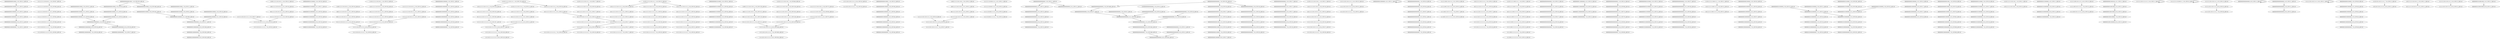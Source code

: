 digraph G {
    "000000000100000000_6-24_COV:12_LEN:18" -> "000000001000000000_7-25_COV:11_LEN:18";
    "111111111101010111_3-20_COV:68_LEN:18" -> "111111111010101111_4-21_COV:63_LEN:18";
    "000000000100000000_6-24_COV:29_LEN:18" -> "000000001000000000_7-25_COV:26_LEN:18";
    "001111111011011111_4-22_COV:15_LEN:18" -> "011111110110111111_5-23_COV:16_LEN:18";
    "000000000101000000_3-21_COV:17_LEN:18" -> "000000001010000000_4-22_COV:20_LEN:18";
    "111111111101101111_3-21_COV:12_LEN:18" -> "111111111011011111_4-22_COV:13_LEN:18";
    "000000001000000000_5-23_COV:24_LEN:18" -> "000000010000000000_6-24_COV:26_LEN:18";
    "110111111110111111_2-20_COV:13_LEN:18" -> "101111111101111111_3-21_COV:12_LEN:18";
    "000000010100000000_5-23_COV:20_LEN:18" -> "000000101000000000_6-24_COV:19_LEN:18";
    "000000000100000000_6-24_COV:28_LEN:18" -> "000000001000000000_7-25_COV:27_LEN:18";
    "000000000000010000_2-20_COV:21_LEN:18" -> "000000000000100000_3-21_COV:21_LEN:18";
    "111011111110111111_1-19_COV:12_LEN:18" -> "110111111101111111_2-20_COV:12_LEN:18";
    "111011111111011111_1-19_COV:13_LEN:18" -> "110111111110111111_2-20_COV:25_LEN:18";
    "101111111101111111_3-21_COV:17_LEN:18" -> "011111111011111111_4-22_COV:14_LEN:18";
    "011111110111111111_4-22_COV:12_LEN:18" -> "111111101111111111_6-23_COV:217_LEN:18";
    "000000000001010000_2-20_COV:41_LEN:18" -> "000000000010100000_3-21_COV:40_LEN:18";
    "111111111011101111_4-21_COV:75_LEN:18" -> "111111110111011111_5-22_COV:223_LEN:18";
    "111111011101111111_6-24_COV:16_LEN:18" -> "111110111011111111_7-25_COV:16_LEN:18";
    "000000001010000000_4-22_COV:20_LEN:18" -> "000000010100000000_5-23_COV:20_LEN:18";
    "101111111101101111_3-21_COV:20_LEN:18" -> "011111111011011111_4-22_COV:19_LEN:18";
    "000000001000000000_6-24_COV:46_LEN:18" -> "000000010000000000_7-25_COV:46_LEN:18";
    "000000000000100000_2-20_COV:31_LEN:18" -> "000000000001000000_4-21_COV:484_LEN:18";
    "111011111111011111_1-19_COV:13_LEN:18" -> "110111111110111111_2-20_COV:20_LEN:18";
    "000000101000000000_6-24_COV:19_LEN:18" -> "000001010000000000_7-25_COV:18_LEN:18";
    "111111110111011111_5-23_COV:18_LEN:18" -> "111111101110111111_6-24_COV:34_LEN:18";
    "111111101001111111_6-24_COV:13_LEN:18" -> "111111010011111111_7-25_COV:14_LEN:18";
    "000000000000000000_2-20_COV:11_LEN:18" -> "000000000000000000_3-21_COV:12_LEN:18";
    "000000000000000000_2-20_COV:37_LEN:18" -> "000000000000000000_4-21_COV:526_LEN:18";
    "000000000100000000_6-23_COV:536_LEN:18" -> "000000001000000000_7-24_COV:550_LEN:18";
    "000000000000000000_3-21_COV:17_LEN:18" -> "000000000000000000_4-22_COV:17_LEN:18";
    "000000000000000010_3-20_COV:17_LEN:18" -> "000000000000000100_4-21_COV:18_LEN:18";
    "111111011101111111_6-24_COV:27_LEN:18" -> "111110111011111111_7-25_COV:28_LEN:18";
    "000000000100000000_4-22_COV:24_LEN:18" -> "000000001000000000_5-23_COV:24_LEN:18";
    "111111101110111111_5-23_COV:13_LEN:18" -> "111111011101111111_6-24_COV:21_LEN:18";
    "000000000010000000_4-22_COV:11_LEN:18" -> "000000000010000000_4-22_COV:11_LEN:18";
    "000000000010000000_5-23_COV:26_LEN:18" -> "000000000100000000_6-24_COV:28_LEN:18";
    "000000000000000000_4-22_COV:41_LEN:18" -> "000000000000000000_5-23_COV:45_LEN:18";
    "111111001110111111_6-23_COV:15_LEN:18" -> "111110011101111111_7-24_COV:17_LEN:18";
    "111111011111111111_6-24_COV:16_LEN:18" -> "111110111111111111_7-25_COV:16_LEN:18";
    "011111110011111111_4-21_COV:15_LEN:18" -> "111111100111111111_5-22_COV:13_LEN:18";
    "000000000000000000_6-24_COV:18_LEN:18" -> "000000000000000000_7-25_COV:16_LEN:18";
    "000000011000000000_6-24_COV:14_LEN:18" -> "000000110000000000_7-25_COV:12_LEN:18";
    "111111101111111111_6-24_COV:19_LEN:18" -> "111111011111111111_7-25_COV:18_LEN:18";
    "111111110111111111_5-22_COV:197_LEN:18" -> "111111101111111111_6-23_COV:217_LEN:18";
    "000000000000000000_3-20_COV:477_LEN:18" -> "000000000000000000_4-21_COV:526_LEN:18";
    "011111111011111111_4-22_COV:14_LEN:18" -> "111111110111111111_5-23_COV:17_LEN:18";
    "000000000000000000_6-23_COV:564_LEN:18" -> "000000000000000000_7-24_COV:568_LEN:18";
    "110111111110111111_2-20_COV:20_LEN:18" -> "101111111101111111_3-21_COV:18_LEN:18";
    "000000000000000000_5-23_COV:83_LEN:18" -> "000000000000000000_6-24_COV:87_LEN:18";
    "110111111110111011_2-19_COV:158_LEN:18" -> "101111111101110111_3-20_COV:162_LEN:18";
    "000000010100000000_6-24_COV:13_LEN:18" -> "000000101000000000_7-25_COV:13_LEN:18";
    "000000000000000000_5-23_COV:35_LEN:18" -> "000000000000000000_6-24_COV:35_LEN:18";
    "110111111110011111_2-19_COV:12_LEN:18" -> "101111111100111111_3-20_COV:12_LEN:18";
    "000000000100000000_5-23_COV:27_LEN:18" -> "000000001000000000_6-24_COV:29_LEN:18";
    "111111010101111111_7-24_COV:69_LEN:18" -> "111110101011111111_8-25_COV:63_LEN:18";
    "000000000000000000_2-20_COV:69_LEN:18" -> "000000000000000000_3-21_COV:74_LEN:18";
    "000000000010100000_2-20_COV:13_LEN:18" -> "000000000101000000_3-21_COV:13_LEN:18";
    "000000000001000000_3-22_COV:13_LEN:18" -> "000000000010000000_4-23_COV:17_LEN:18";
    "111111111010011111_4-22_COV:11_LEN:18" -> "111111110100111111_5-23_COV:12_LEN:18";
    "111111110101011111_5-22_COV:64_LEN:18" -> "111111101010111111_6-23_COV:66_LEN:18";
    "000000000000000000_5-23_COV:45_LEN:18" -> "000000000000000000_6-24_COV:45_LEN:18";
    "000000001010000000_5-23_COV:46_LEN:18" -> "000000010100000000_6-24_COV:45_LEN:18";
    "000000000000100000_3-20_COV:452_LEN:18" -> "000000000001000000_4-21_COV:484_LEN:18";
    "000000000000000100_4-21_COV:18_LEN:18" -> "000000000000001000_5-22_COV:19_LEN:18";
    "000000000100000000_6-24_COV:99_LEN:18" -> "000000001000000000_7-25_COV:96_LEN:18";
    "000000000000100000_2-20_COV:36_LEN:18" -> "000000000001000000_3-21_COV:35_LEN:18";
    "111111101111111111_6-23_COV:217_LEN:18" -> "111111011111111111_7-24_COV:226_LEN:18";
    "111111101111111111_6-24_COV:21_LEN:18" -> "111111011111111111_7-25_COV:20_LEN:18";
    "101111111011111111_3-21_COV:12_LEN:18" -> "011111110111111111_4-22_COV:12_LEN:18";
    "111011111111011111_1-19_COV:17_LEN:18" -> "110111111110111111_2-20_COV:18_LEN:18";
    "000000000000000000_4-22_COV:16_LEN:18" -> "000000000000000000_5-23_COV:17_LEN:18";
    "011111111011011111_4-22_COV:19_LEN:18" -> "111111110110111111_5-23_COV:32_LEN:18";
    "000000000001000000_3-21_COV:35_LEN:18" -> "000000000010000000_4-22_COV:40_LEN:18";
    "000000000000000000_4-22_COV:20_LEN:18" -> "000000000000000000_5-23_COV:21_LEN:18";
    "000000101000000000_7-24_COV:326_LEN:18" -> "000001010000000000_8-25_COV:322_LEN:18";
    "011111111011111111_4-22_COV:25_LEN:18" -> "111111110111111111_5-23_COV:28_LEN:18";
    "000000000000000000_4-22_COV:79_LEN:18" -> "000000000000000000_5-23_COV:83_LEN:18";
    "000000000000000000_3-21_COV:29_LEN:18" -> "000000000000000000_4-22_COV:34_LEN:18";
    "000000010100000000_6-24_COV:19_LEN:18" -> "000000101000000000_7-25_COV:18_LEN:18";
    "000000000000010000_6-23_COV:19_LEN:18" -> "000000000000100000_7-24_COV:20_LEN:18";
    "101111111101111111_3-21_COV:12_LEN:18" -> "011111111011111111_4-22_COV:12_LEN:18";
    "110111111101111111_2-20_COV:12_LEN:18" -> "101111111011111111_3-21_COV:12_LEN:18";
    "000000000000000000_4-21_COV:526_LEN:18" -> "000000000000000000_5-22_COV:555_LEN:18";
    "001111111011011111_4-22_COV:20_LEN:18" -> "011111110110111111_5-23_COV:20_LEN:18";
    "000000000001000000_4-22_COV:82_LEN:18" -> "000000000010000000_5-23_COV:94_LEN:18";
    "000000000000000000_6-24_COV:35_LEN:18" -> "000000000000000000_7-25_COV:35_LEN:18";
    "000000000001010000_2-20_COV:16_LEN:18" -> "000000000010100000_3-21_COV:17_LEN:18";
    "000000000000001000_1-19_COV:28_LEN:18" -> "000000000000010000_2-20_COV:76_LEN:18";
    "111011111111011101_1-19_COV:11_LEN:18" -> "110111111110111011_2-20_COV:15_LEN:18";
    "000000001010000000_5-23_COV:12_LEN:18" -> "000000010100000000_6-24_COV:12_LEN:18";
    "000000000001000000_4-22_COV:26_LEN:18" -> "000000000010000000_5-23_COV:26_LEN:18";
    "000000101000000000_6-24_COV:16_LEN:18" -> "000001010000000000_7-25_COV:16_LEN:18";
    "000000000010100000_3-20_COV:286_LEN:18" -> "000000000101000000_4-21_COV:313_LEN:18";
    "110111111110111111_2-20_COV:16_LEN:18" -> "101111111101111111_3-21_COV:13_LEN:18";
    "000000000000000000_6-24_COV:23_LEN:18" -> "000000000000000000_7-25_COV:20_LEN:18";
    "000000010100000000_6-24_COV:12_LEN:18" -> "000000101000000000_7-25_COV:12_LEN:18";
    "111111100110111111_6-23_COV:15_LEN:18" -> "111111001101111111_7-24_COV:15_LEN:18";
    "000000000000000000_2-20_COV:12_LEN:18" -> "000000000000000000_3-21_COV:13_LEN:18";
    "111111110110111111_5-23_COV:17_LEN:18" -> "111111101101111111_6-24_COV:33_LEN:18";
    "000000000000000000_3-21_COV:18_LEN:18" -> "000000000000000000_4-22_COV:20_LEN:18";
    "111111011101111111_7-24_COV:360_LEN:18" -> "111110111011111111_8-25_COV:354_LEN:18";
    "011111110111011111_5-22_COV:121_LEN:18" -> "111111101110111111_6-23_COV:349_LEN:18";
    "000000000001000000_2-20_COV:21_LEN:18" -> "000000000010000000_3-21_COV:23_LEN:18";
    "110111111110110111_2-20_COV:26_LEN:18" -> "101111111101101111_3-21_COV:20_LEN:18";
    "011111110110111111_5-23_COV:16_LEN:18" -> "111111101101111111_6-24_COV:33_LEN:18";
    "000000000000000000_5-23_COV:11_LEN:18" -> "000000000000000000_6-24_COV:12_LEN:18";
    "000000000000100000_3-21_COV:21_LEN:18" -> "000000000001000000_4-22_COV:26_LEN:18";
    "101111111101111111_3-20_COV:223_LEN:18" -> "011111111011111111_4-21_COV:203_LEN:18";
    "000000000010100000_2-20_COV:25_LEN:18" -> "000000000101000000_4-21_COV:313_LEN:18";
    "000000000010000000_5-23_COV:12_LEN:18" -> "000000000100000000_6-24_COV:12_LEN:18";
    "110111111100111111_2-19_COV:14_LEN:18" -> "101111111001111111_3-20_COV:15_LEN:18";
    "111111101111111111_5-23_COV:16_LEN:18" -> "111111011111111111_6-24_COV:16_LEN:18";
    "101111111011111111_3-21_COV:16_LEN:18" -> "011111110111111111_4-22_COV:17_LEN:18";
    "000000000000100000_3-21_COV:19_LEN:18" -> "000000000001000000_4-22_COV:24_LEN:18";
    "000000000001000000_4-22_COV:12_LEN:18" -> "000000000010000000_5-23_COV:12_LEN:18";
    "000000000001000100_4-21_COV:11_LEN:18" -> "000000000010001000_5-22_COV:11_LEN:18";
    "000000000000000000_1-19_COV:14_LEN:18" -> "000000000000000000_2-20_COV:69_LEN:18";
    "111111110111111111_5-24_COV:11_LEN:18" -> "111111110111111111_5-24_COV:11_LEN:18";
    "111011111111011111_1-19_COV:13_LEN:18" -> "110111111110111111_2-20_COV:13_LEN:18";
    "000000000000000000_6-24_COV:12_LEN:18" -> "000000000000000000_8-25_COV:550_LEN:18";
    "111111111101110111_3-20_COV:83_LEN:18" -> "111111111011101111_4-21_COV:75_LEN:18";
    "000000000000000000_6-24_COV:45_LEN:18" -> "000000000000000000_7-25_COV:45_LEN:18";
    "000000000000000000_2-20_COV:18_LEN:18" -> "000000000000000000_3-21_COV:19_LEN:18";
    "111111111110100111_2-20_COV:13_LEN:18" -> "111111111110100111_2-20_COV:13_LEN:18";
    "111111101110111111_6-24_COV:25_LEN:18" -> "111111011101111111_7-25_COV:28_LEN:18";
    "110011111110110111_2-20_COV:12_LEN:18" -> "100111111101101111_3-21_COV:16_LEN:18";
    "111011111111011011_1-19_COV:13_LEN:18" -> "110111111110110111_2-20_COV:26_LEN:18";
    "111111011111111111_7-24_COV:226_LEN:18" -> "111110111111111111_8-25_COV:219_LEN:18";
    "111111110111011111_5-23_COV:15_LEN:18" -> "111111101110111111_6-24_COV:25_LEN:18";
    "000000000000010000_2-20_COV:12_LEN:18" -> "000000000000100000_3-21_COV:12_LEN:18";
    "000000000010100000_2-20_COV:18_LEN:18" -> "000000000101000000_3-21_COV:17_LEN:18";
    "000000000000000000_6-25_COV:11_LEN:18" -> "000000000000000000_6-25_COV:11_LEN:18";
    "110111111101111111_2-20_COV:15_LEN:18" -> "101111111011111111_3-21_COV:16_LEN:18";
    "000000000000000000_2-20_COV:16_LEN:18" -> "000000000000000000_3-21_COV:18_LEN:18";
    "000000000001000000_3-21_COV:19_LEN:18" -> "000000000010000000_5-22_COV:517_LEN:18";
    "011111111011101111_4-21_COV:148_LEN:18" -> "111111110111011111_5-22_COV:223_LEN:18";
    "111111110100111111_5-23_COV:12_LEN:18" -> "111111101001111111_6-24_COV:13_LEN:18";
    "000000000010001000_5-22_COV:11_LEN:18" -> "000000000100010000_6-23_COV:12_LEN:18";
    "000000000000000000_5-24_COV:11_LEN:18" -> "000000000000000000_6-25_COV:12_LEN:18";
    "101111111001111111_3-20_COV:15_LEN:18" -> "011111110011111111_4-21_COV:15_LEN:18";
    "110111111101110111_2-20_COV:16_LEN:18" -> "101111111011101111_3-21_COV:14_LEN:18";
    "000000000000100000_3-21_COV:76_LEN:18" -> "000000000001000000_4-22_COV:82_LEN:18";
    "000000000000000000_2-20_COV:17_LEN:18" -> "000000000000000000_3-21_COV:17_LEN:18";
    "000000010100000000_6-24_COV:45_LEN:18" -> "000000101000000000_7-25_COV:46_LEN:18";
    "000000000100000000_5-23_COV:41_LEN:18" -> "000000001000000000_6-24_COV:46_LEN:18";
    "111110011101111111_7-24_COV:17_LEN:18" -> "111100111011111111_8-25_COV:16_LEN:18";
    "000000000000000000_4-23_COV:11_LEN:18" -> "000000000000000000_5-24_COV:11_LEN:18";
    "111111101110111111_6-25_COV:11_LEN:18" -> "111111101110111111_6-25_COV:11_LEN:18";
    "000000000010100000_3-21_COV:17_LEN:18" -> "000000000101000000_4-22_COV:18_LEN:18";
    "000000000000000000_5-23_COV:19_LEN:18" -> "000000000000000000_6-24_COV:20_LEN:18";
    "000000000000000000_3-21_COV:37_LEN:18" -> "000000000000000000_4-22_COV:41_LEN:18";
    "000000000000000000_2-20_COV:11_LEN:18" -> "000000000000000000_3-21_COV:11_LEN:18";
    "101111111011101111_3-21_COV:14_LEN:18" -> "011111110111011111_4-22_COV:14_LEN:18";
    "000000000000100000_7-24_COV:20_LEN:18" -> "000000000001000000_8-25_COV:17_LEN:18";
    "000000000000000000_6-24_COV:87_LEN:18" -> "000000000000000000_7-25_COV:90_LEN:18";
    "000000001010000000_5-23_COV:18_LEN:18" -> "000000010100000000_6-24_COV:19_LEN:18";
    "000000000000000000_3-21_COV:19_LEN:18" -> "000000000000000000_5-22_COV:555_LEN:18";
    "101111111101111111_3-21_COV:13_LEN:18" -> "011111111011111111_4-22_COV:14_LEN:18";
    "010000000000000000_2-19_COV:15_LEN:18" -> "100000000000000000_3-20_COV:16_LEN:18";
    "000000000000100000_3-21_COV:12_LEN:18" -> "000000000001000000_4-22_COV:12_LEN:18";
    "011111111011111111_4-21_COV:203_LEN:18" -> "111111110111111111_5-22_COV:197_LEN:18";
    "111111110111111111_5-23_COV:17_LEN:18" -> "111111101111111111_6-24_COV:19_LEN:18";
    "111011111111011111_1-18_COV:176_LEN:18" -> "110111111110111111_2-20_COV:16_LEN:18";
    "111011111111011111_1-18_COV:176_LEN:18" -> "110111111110111111_2-19_COV:218_LEN:18";
    "000000000101000000_4-22_COV:44_LEN:18" -> "000000001010000000_5-23_COV:46_LEN:18";
    "100111111101101111_3-21_COV:19_LEN:18" -> "001111111011011111_4-22_COV:20_LEN:18";
    "110111111110111111_2-20_COV:25_LEN:18" -> "101111111101111111_3-21_COV:25_LEN:18";
    "000000000000000000_2-20_COV:27_LEN:18" -> "000000000000000000_3-21_COV:29_LEN:18";
    "000000000000000001_2-19_COV:16_LEN:18" -> "000000000000000010_3-20_COV:17_LEN:18";
    "000000000000000000_4-22_COV:17_LEN:18" -> "000000000000000000_5-23_COV:19_LEN:18";
    "000000000000010000_2-20_COV:20_LEN:18" -> "000000000000100000_3-21_COV:19_LEN:18";
    "000000000101000000_4-22_COV:14_LEN:18" -> "000000001010000000_5-23_COV:13_LEN:18";
    "000000000000000000_3-21_COV:13_LEN:18" -> "000000000000000000_4-22_COV:16_LEN:18";
    "000000001000000000_6-24_COV:42_LEN:18" -> "000000010000000000_7-25_COV:40_LEN:18";
    "011111110111011111_5-23_COV:11_LEN:18" -> "111111101110111111_6-24_COV:34_LEN:18";
    "100000000000000000_3-20_COV:16_LEN:18" -> "000000000000000000_4-21_COV:526_LEN:18";
    "000000000100000000_5-23_COV:42_LEN:18" -> "000000001000000000_6-24_COV:42_LEN:18";
    "000000000101000000_4-22_COV:18_LEN:18" -> "000000001010000000_5-23_COV:18_LEN:18";
    "110011111110110111_2-20_COV:19_LEN:18" -> "100111111101101111_3-21_COV:19_LEN:18";
    "000000000010000000_5-23_COV:26_LEN:18" -> "000000000100000000_6-24_COV:29_LEN:18";
    "100111111101101111_3-21_COV:16_LEN:18" -> "001111111011011111_4-22_COV:15_LEN:18";
    "000000000000010000_2-19_COV:446_LEN:18" -> "000000000000100000_3-20_COV:452_LEN:18";
    "011111111011111111_4-22_COV:12_LEN:18" -> "111111110111111111_5-23_COV:17_LEN:18";
    "011111110111111111_4-22_COV:17_LEN:18" -> "111111101111111111_5-23_COV:16_LEN:18";
    "000000000000000000_5-23_COV:17_LEN:18" -> "000000000000000000_6-24_COV:18_LEN:18";
    "111111100111011111_5-22_COV:14_LEN:18" -> "111111001110111111_6-23_COV:15_LEN:18";
    "111111110111111111_5-23_COV:28_LEN:18" -> "111111101111111111_6-24_COV:32_LEN:18";
    "000000001000000000_7-24_COV:550_LEN:18" -> "000000010000000000_8-25_COV:529_LEN:18";
    "111111101111111111_6-24_COV:17_LEN:18" -> "111111011111111111_7-25_COV:17_LEN:18";
    "111111101111111111_6-24_COV:19_LEN:18" -> "111111011111111111_7-25_COV:19_LEN:18";
    "000000001000100000_7-24_COV:13_LEN:18" -> "000000010001000000_8-25_COV:12_LEN:18";
    "111111101101111111_6-24_COV:53_LEN:18" -> "111111011011111111_7-25_COV:53_LEN:18";
    "110111111110111111_2-19_COV:218_LEN:18" -> "101111111101111111_3-20_COV:223_LEN:18";
    "111111111110111011_2-19_COV:73_LEN:18" -> "111111111101110111_3-20_COV:83_LEN:18";
    "111111001101111111_7-24_COV:15_LEN:18" -> "111110011011111111_8-25_COV:14_LEN:18";
    "111111101110111111_6-23_COV:349_LEN:18" -> "111111011101111111_7-24_COV:360_LEN:18";
    "000000010100000000_6-23_COV:323_LEN:18" -> "000000101000000000_7-24_COV:326_LEN:18";
    "111011111110111011_1-19_COV:11_LEN:18" -> "110111111101110111_2-20_COV:16_LEN:18";
    "011111111011111111_4-22_COV:18_LEN:18" -> "111111110111111111_5-23_COV:20_LEN:18";
    "111011111110011111_1-18_COV:11_LEN:18" -> "110111111100111111_2-19_COV:14_LEN:18";
    "111111110110111111_5-23_COV:32_LEN:18" -> "111111101101111111_6-24_COV:53_LEN:18";
    "111111111110101011_2-19_COV:67_LEN:18" -> "111111111101010111_3-20_COV:68_LEN:18";
    "000000000001010000_2-19_COV:282_LEN:18" -> "000000000010100000_3-20_COV:286_LEN:18";
    "000000000000000000_3-21_COV:12_LEN:18" -> "000000000000000000_4-22_COV:13_LEN:18";
    "111111101110111111_6-24_COV:34_LEN:18" -> "111111011101111111_7-25_COV:37_LEN:18";
    "000000000000000000_2-20_COV:34_LEN:18" -> "000000000000000000_3-21_COV:37_LEN:18";
    "000000000001000000_3-21_COV:40_LEN:18" -> "000000000010000000_4-22_COV:42_LEN:18";
    "110111111110111111_2-20_COV:18_LEN:18" -> "101111111101111111_3-21_COV:17_LEN:18";
    "000000010000000000_6-24_COV:26_LEN:18" -> "000000100000000000_7-25_COV:26_LEN:18";
    "111111001111111111_6-23_COV:13_LEN:18" -> "111110011111111111_7-24_COV:14_LEN:18";
    "000000000010100000_3-21_COV:13_LEN:18" -> "000000000101000000_4-22_COV:14_LEN:18";
    "111111101010111111_6-23_COV:66_LEN:18" -> "111111010101111111_7-24_COV:69_LEN:18";
    "000000000101000000_4-22_COV:11_LEN:18" -> "000000001010000000_5-23_COV:12_LEN:18";
    "111011011101111111_7-24_COV:12_LEN:18" -> "110110111011111111_8-25_COV:11_LEN:18";
    "000000000000000000_4-22_COV:34_LEN:18" -> "000000000000000000_5-23_COV:35_LEN:18";
    "000000000000000000_3-21_COV:74_LEN:18" -> "000000000000000000_4-22_COV:79_LEN:18";
    "101111111101111111_3-21_COV:18_LEN:18" -> "011111111011111111_4-22_COV:18_LEN:18";
    "000000000000000000_5-23_COV:13_LEN:18" -> "000000000000000000_6-24_COV:14_LEN:18";
    "000000000010000000_5-23_COV:94_LEN:18" -> "000000000100000000_6-24_COV:99_LEN:18";
    "100111111101110111_3-20_COV:131_LEN:18" -> "001111111011101111_4-21_COV:118_LEN:18";
    "111111110111011111_5-22_COV:223_LEN:18" -> "111111101110111111_6-23_COV:349_LEN:18";
    "000000000010000000_3-21_COV:23_LEN:18" -> "000000000100000000_4-22_COV:24_LEN:18";
    "111111100111111111_5-22_COV:13_LEN:18" -> "111111001111111111_6-23_COV:13_LEN:18";
    "110111111110110111_2-20_COV:11_LEN:18" -> "101111111101101111_3-21_COV:11_LEN:18";
    "000000000000010000_1-19_COV:11_LEN:18" -> "000000000000100000_2-20_COV:31_LEN:18";
    "000000000000100000_2-20_COV:18_LEN:18" -> "000000000001000000_3-21_COV:19_LEN:18";
    "111111101101111111_6-24_COV:33_LEN:18" -> "111111011011111111_7-25_COV:32_LEN:18";
    "111111011101111111_6-24_COV:21_LEN:18" -> "111110111011111111_7-25_COV:21_LEN:18";
    "000000000100010000_6-23_COV:12_LEN:18" -> "000000001000100000_7-24_COV:13_LEN:18";
    "000000000000001000_1-18_COV:220_LEN:18" -> "000000000000010000_2-20_COV:20_LEN:18";
    "000000000000001000_1-18_COV:220_LEN:18" -> "000000000000010000_2-19_COV:446_LEN:18";
    "000000001010000000_5-23_COV:13_LEN:18" -> "000000010100000000_6-24_COV:13_LEN:18";
    "110011111110111011_2-19_COV:128_LEN:18" -> "100111111101110111_3-20_COV:131_LEN:18";
    "000000000000100000_2-20_COV:40_LEN:18" -> "000000000001000000_3-21_COV:40_LEN:18";
    "000000010100000000_5-23_COV:16_LEN:18" -> "000000101000000000_6-24_COV:16_LEN:18";
    "000000000000010000_2-20_COV:76_LEN:18" -> "000000000000100000_3-21_COV:76_LEN:18";
    "000000000101000000_3-21_COV:13_LEN:18" -> "000000001010000000_4-22_COV:16_LEN:18";
    "111111110111011111_5-24_COV:12_LEN:18" -> "111111101110111111_6-25_COV:21_LEN:18";
    "000000000000000000_4-22_COV:13_LEN:18" -> "000000000000000000_5-23_COV:13_LEN:18";
    "111111110111111111_5-23_COV:17_LEN:18" -> "111111101111111111_6-24_COV:17_LEN:18";
    "111111110111111111_5-23_COV:20_LEN:18" -> "111111101111111111_6-24_COV:21_LEN:18";
    "000000000000000000_7-24_COV:568_LEN:18" -> "000000000000000000_8-25_COV:550_LEN:18";
    "000000000001000000_4-21_COV:484_LEN:18" -> "000000000010000000_5-22_COV:517_LEN:18";
    "000000001010000000_4-22_COV:16_LEN:18" -> "000000010100000000_5-23_COV:16_LEN:18";
    "000000000001010000_2-20_COV:12_LEN:18" -> "000000000010100000_3-21_COV:13_LEN:18";
    "111111101111111111_6-24_COV:32_LEN:18" -> "111111011111111111_7-25_COV:33_LEN:18";
    "000000000010000000_4-22_COV:40_LEN:18" -> "000000000100000000_5-23_COV:41_LEN:18";
    "000000000100000000_5-24_COV:17_LEN:18" -> "000000001000000000_6-25_COV:16_LEN:18";
    "110011111110111011_2-20_COV:12_LEN:18" -> "100111111101110111_3-21_COV:11_LEN:18";
    "000000000010000000_4-22_COV:42_LEN:18" -> "000000000100000000_5-23_COV:42_LEN:18";
    "000000001010001000_5-22_COV:11_LEN:18" -> "000000010100010000_6-23_COV:11_LEN:18";
    "111111111110110111_2-20_COV:15_LEN:18" -> "111111111101101111_3-21_COV:12_LEN:18";
    "111011111111011101_1-18_COV:88_LEN:18" -> "110111111110111011_2-19_COV:158_LEN:18";
    "001111111011101111_4-21_COV:118_LEN:18" -> "011111110111011111_5-22_COV:121_LEN:18";
    "000000000010100000_3-21_COV:40_LEN:18" -> "000000000101000000_4-22_COV:44_LEN:18";
    "000000000000000000_6-24_COV:14_LEN:18" -> "000000000000000000_7-25_COV:13_LEN:18";
    "011111110111011111_4-22_COV:14_LEN:18" -> "111111101110111111_5-23_COV:19_LEN:18";
    "000000001000000000_6-24_COV:29_LEN:18" -> "000000010000000000_7-25_COV:28_LEN:18";
    "111111101110111111_5-23_COV:19_LEN:18" -> "111111011101111111_6-24_COV:27_LEN:18";
    "000000000010100000_2-20_COV:11_LEN:18" -> "000000000101000000_3-21_COV:13_LEN:18";
    "000000000000000000_5-22_COV:555_LEN:18" -> "000000000000000000_6-23_COV:564_LEN:18";
    "111111110111111111_5-23_COV:16_LEN:18" -> "111111101111111111_6-24_COV:19_LEN:18";
    "111110011111111111_7-24_COV:14_LEN:18" -> "111100111111111111_8-25_COV:14_LEN:18";
    "000000001010000000_5-22_COV:320_LEN:18" -> "000000010100000000_6-23_COV:323_LEN:18";
    "000000000000100000_2-20_COV:20_LEN:18" -> "000000000001000000_3-21_COV:20_LEN:18";
    "111011111111001111_1-18_COV:11_LEN:18" -> "110111111110011111_2-19_COV:12_LEN:18";
    "000000000000000000_1-18_COV:135_LEN:18" -> "000000000000000000_2-20_COV:16_LEN:18";
    "000000000000000000_1-18_COV:135_LEN:18" -> "000000000000000001_2-19_COV:16_LEN:18";
    "000000000000000000_1-18_COV:135_LEN:18" -> "000000000000000000_2-19_COV:469_LEN:18";
    "000000000000000000_2-19_COV:469_LEN:18" -> "000000000000000000_3-20_COV:477_LEN:18";
    "011111111011111111_4-22_COV:14_LEN:18" -> "111111110111111111_5-23_COV:16_LEN:18";
    "000000000000010000_1-19_COV:13_LEN:18" -> "000000000000100000_2-20_COV:36_LEN:18";
    "000000000010000000_5-22_COV:517_LEN:18" -> "000000000100000000_6-23_COV:536_LEN:18";
    "000000000000001000_5-22_COV:19_LEN:18" -> "000000000000010000_6-23_COV:19_LEN:18";
    "111111111011011111_4-22_COV:13_LEN:18" -> "111111110110111111_5-23_COV:32_LEN:18";
    "111111111010101111_4-21_COV:63_LEN:18" -> "111111110101011111_5-22_COV:64_LEN:18";
    "000000000001000000_3-21_COV:20_LEN:18" -> "000000000010000000_4-22_COV:22_LEN:18";
    "000000000000000000_1-19_COV:16_LEN:18" -> "000000000000000000_2-20_COV:34_LEN:18";
    "000000000101000000_4-21_COV:313_LEN:18" -> "000000001010000000_5-22_COV:320_LEN:18";
    "100111111101110111_3-21_COV:11_LEN:18" -> "001111111011101111_4-22_COV:11_LEN:18";
    "000000000101000000_3-21_COV:13_LEN:18" -> "000000001010000000_5-22_COV:320_LEN:18";
    "000000000000000000_6-24_COV:20_LEN:18" -> "000000000000000000_7-25_COV:19_LEN:18";
    "000000000000000000_5-23_COV:21_LEN:18" -> "000000000000000000_6-24_COV:23_LEN:18";
    "000000000010000000_4-23_COV:17_LEN:18" -> "000000000100000000_5-24_COV:17_LEN:18";
    "000000000110000000_4-22_COV:13_LEN:18" -> "000000001100000000_5-23_COV:13_LEN:18";
    "000000000001000000_4-22_COV:24_LEN:18" -> "000000000010000000_5-23_COV:26_LEN:18";
    "011111110110111111_5-23_COV:20_LEN:18" -> "111111101101111111_6-24_COV:53_LEN:18";
    "001111111011101111_4-22_COV:11_LEN:18" -> "011111110111011111_5-23_COV:11_LEN:18";
    "000000001100000000_5-23_COV:13_LEN:18" -> "000000011000000000_6-24_COV:14_LEN:18";
    "101111111101111111_3-21_COV:25_LEN:18" -> "011111111011111111_4-22_COV:25_LEN:18";
    "101111111101110111_3-20_COV:162_LEN:18" -> "011111111011101111_4-21_COV:148_LEN:18";
    "000000000010000000_4-22_COV:22_LEN:18" -> "000000000100000000_5-23_COV:27_LEN:18";
}
